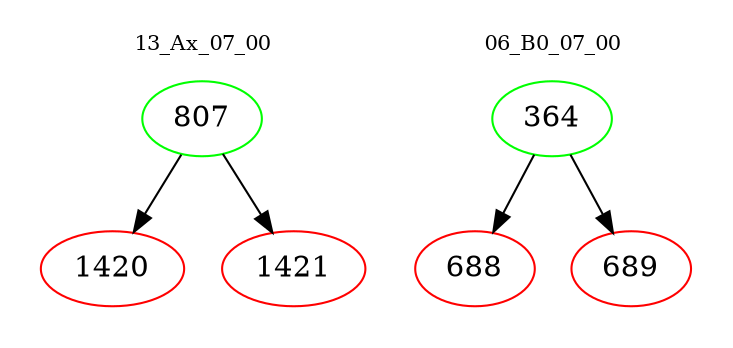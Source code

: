 digraph{
subgraph cluster_0 {
color = white
label = "13_Ax_07_00";
fontsize=10;
T0_807 [label="807", color="green"]
T0_807 -> T0_1420 [color="black"]
T0_1420 [label="1420", color="red"]
T0_807 -> T0_1421 [color="black"]
T0_1421 [label="1421", color="red"]
}
subgraph cluster_1 {
color = white
label = "06_B0_07_00";
fontsize=10;
T1_364 [label="364", color="green"]
T1_364 -> T1_688 [color="black"]
T1_688 [label="688", color="red"]
T1_364 -> T1_689 [color="black"]
T1_689 [label="689", color="red"]
}
}
